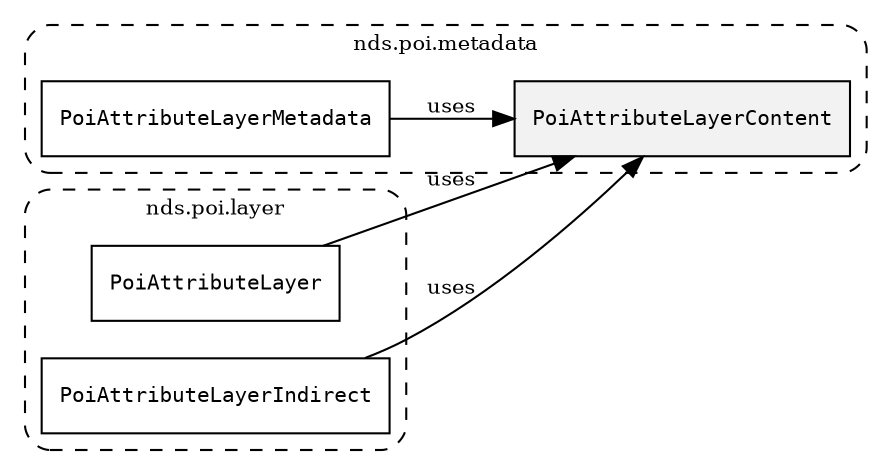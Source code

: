 /**
 * This dot file creates symbol collaboration diagram for PoiAttributeLayerContent.
 */
digraph ZSERIO
{
    node [shape=box, fontsize=10];
    rankdir="LR";
    fontsize=10;
    tooltip="PoiAttributeLayerContent collaboration diagram";

    subgraph "cluster_nds.poi.metadata"
    {
        style="dashed, rounded";
        label="nds.poi.metadata";
        tooltip="Package nds.poi.metadata";
        href="../../../content/packages/nds.poi.metadata.html#Package-nds-poi-metadata";
        target="_parent";

        "PoiAttributeLayerContent" [style="filled", fillcolor="#0000000D", target="_parent", label=<<font face="monospace"><table align="center" border="0" cellspacing="0" cellpadding="0"><tr><td href="../../../content/packages/nds.poi.metadata.html#Bitmask-PoiAttributeLayerContent" title="Bitmask defined in nds.poi.metadata">PoiAttributeLayerContent</td></tr></table></font>>];
        "PoiAttributeLayerMetadata" [target="_parent", label=<<font face="monospace"><table align="center" border="0" cellspacing="0" cellpadding="0"><tr><td href="../../../content/packages/nds.poi.metadata.html#Structure-PoiAttributeLayerMetadata" title="Structure defined in nds.poi.metadata">PoiAttributeLayerMetadata</td></tr></table></font>>];
    }

    subgraph "cluster_nds.poi.layer"
    {
        style="dashed, rounded";
        label="nds.poi.layer";
        tooltip="Package nds.poi.layer";
        href="../../../content/packages/nds.poi.layer.html#Package-nds-poi-layer";
        target="_parent";

        "PoiAttributeLayer" [target="_parent", label=<<font face="monospace"><table align="center" border="0" cellspacing="0" cellpadding="0"><tr><td href="../../../content/packages/nds.poi.layer.html#Structure-PoiAttributeLayer" title="Structure defined in nds.poi.layer">PoiAttributeLayer</td></tr></table></font>>];
        "PoiAttributeLayerIndirect" [target="_parent", label=<<font face="monospace"><table align="center" border="0" cellspacing="0" cellpadding="0"><tr><td href="../../../content/packages/nds.poi.layer.html#Structure-PoiAttributeLayerIndirect" title="Structure defined in nds.poi.layer">PoiAttributeLayerIndirect</td></tr></table></font>>];
    }

    "PoiAttributeLayer" -> "PoiAttributeLayerContent" [label="uses", fontsize=10];
    "PoiAttributeLayerIndirect" -> "PoiAttributeLayerContent" [label="uses", fontsize=10];
    "PoiAttributeLayerMetadata" -> "PoiAttributeLayerContent" [label="uses", fontsize=10];
}
